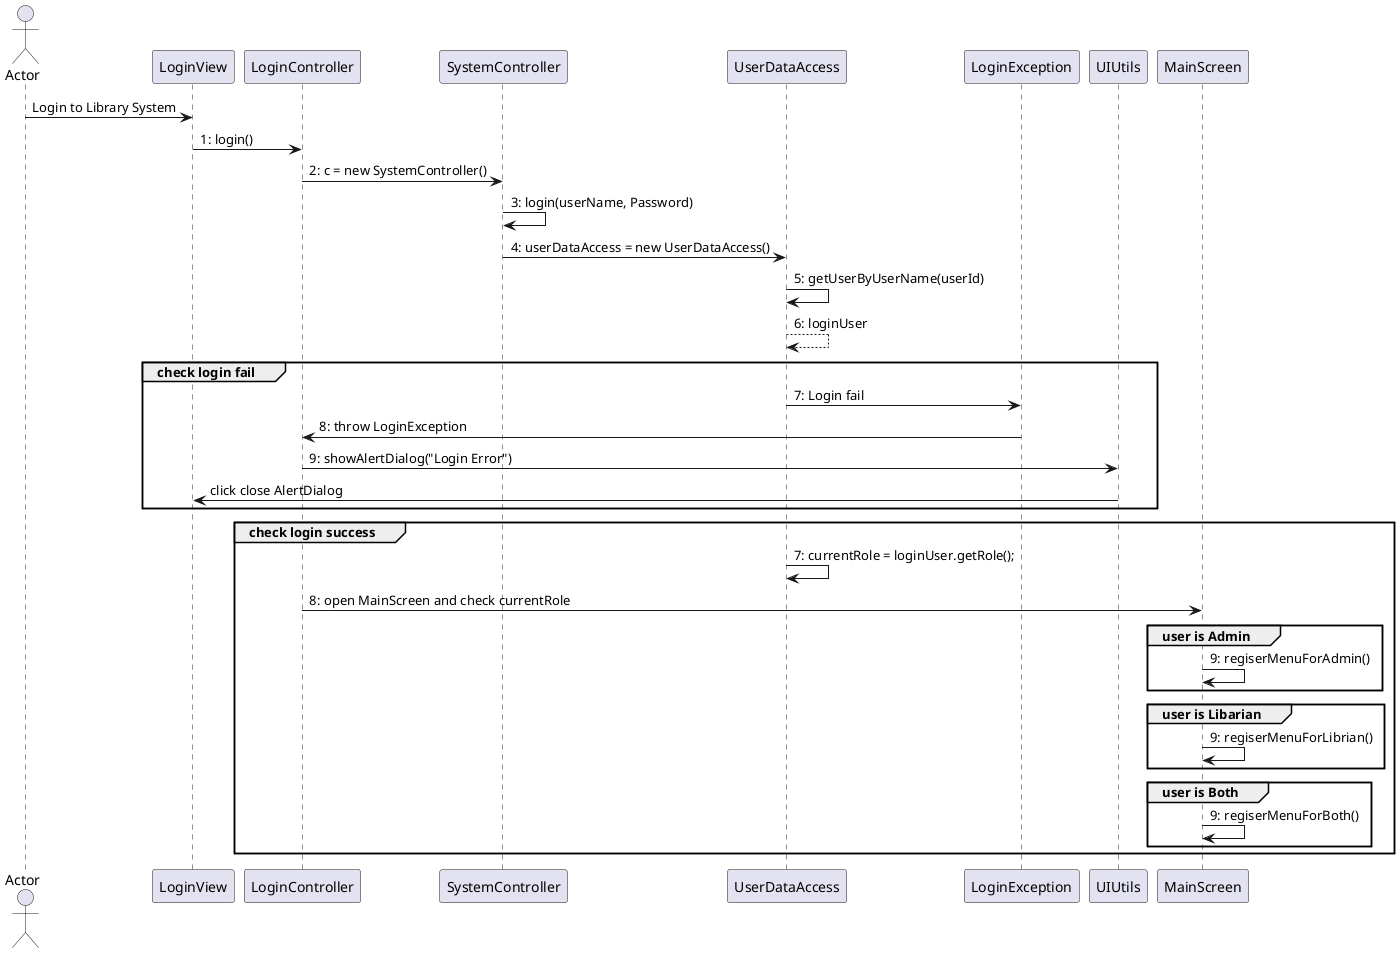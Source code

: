 @startuml
actor Actor
Actor -> LoginView: Login to Library System
LoginView -> LoginController: 1: login()
LoginController -> SystemController: 2: c = new SystemController()
SystemController -> SystemController: 3: login(userName, Password)
SystemController -> UserDataAccess: 4: userDataAccess = new UserDataAccess()
UserDataAccess -> UserDataAccess: 5: getUserByUserName(userId)
UserDataAccess --> UserDataAccess: 6: loginUser
Group check login fail
UserDataAccess -> LoginException: 7: Login fail
LoginException -> LoginController: 8: throw LoginException
LoginController -> UIUtils: 9: showAlertDialog("Login Error")
UIUtils -> LoginView: click close AlertDialog
End
Group check login success
UserDataAccess -> UserDataAccess: 7: currentRole = loginUser.getRole();
LoginController -> MainScreen: 8: open MainScreen and check currentRole
Group user is Admin
MainScreen -> MainScreen: 9: regiserMenuForAdmin()
End
Group user is Libarian
MainScreen -> MainScreen: 9: regiserMenuForLibrian()
End
Group user is Both
MainScreen -> MainScreen: 9: regiserMenuForBoth()
End
End
@enduml
